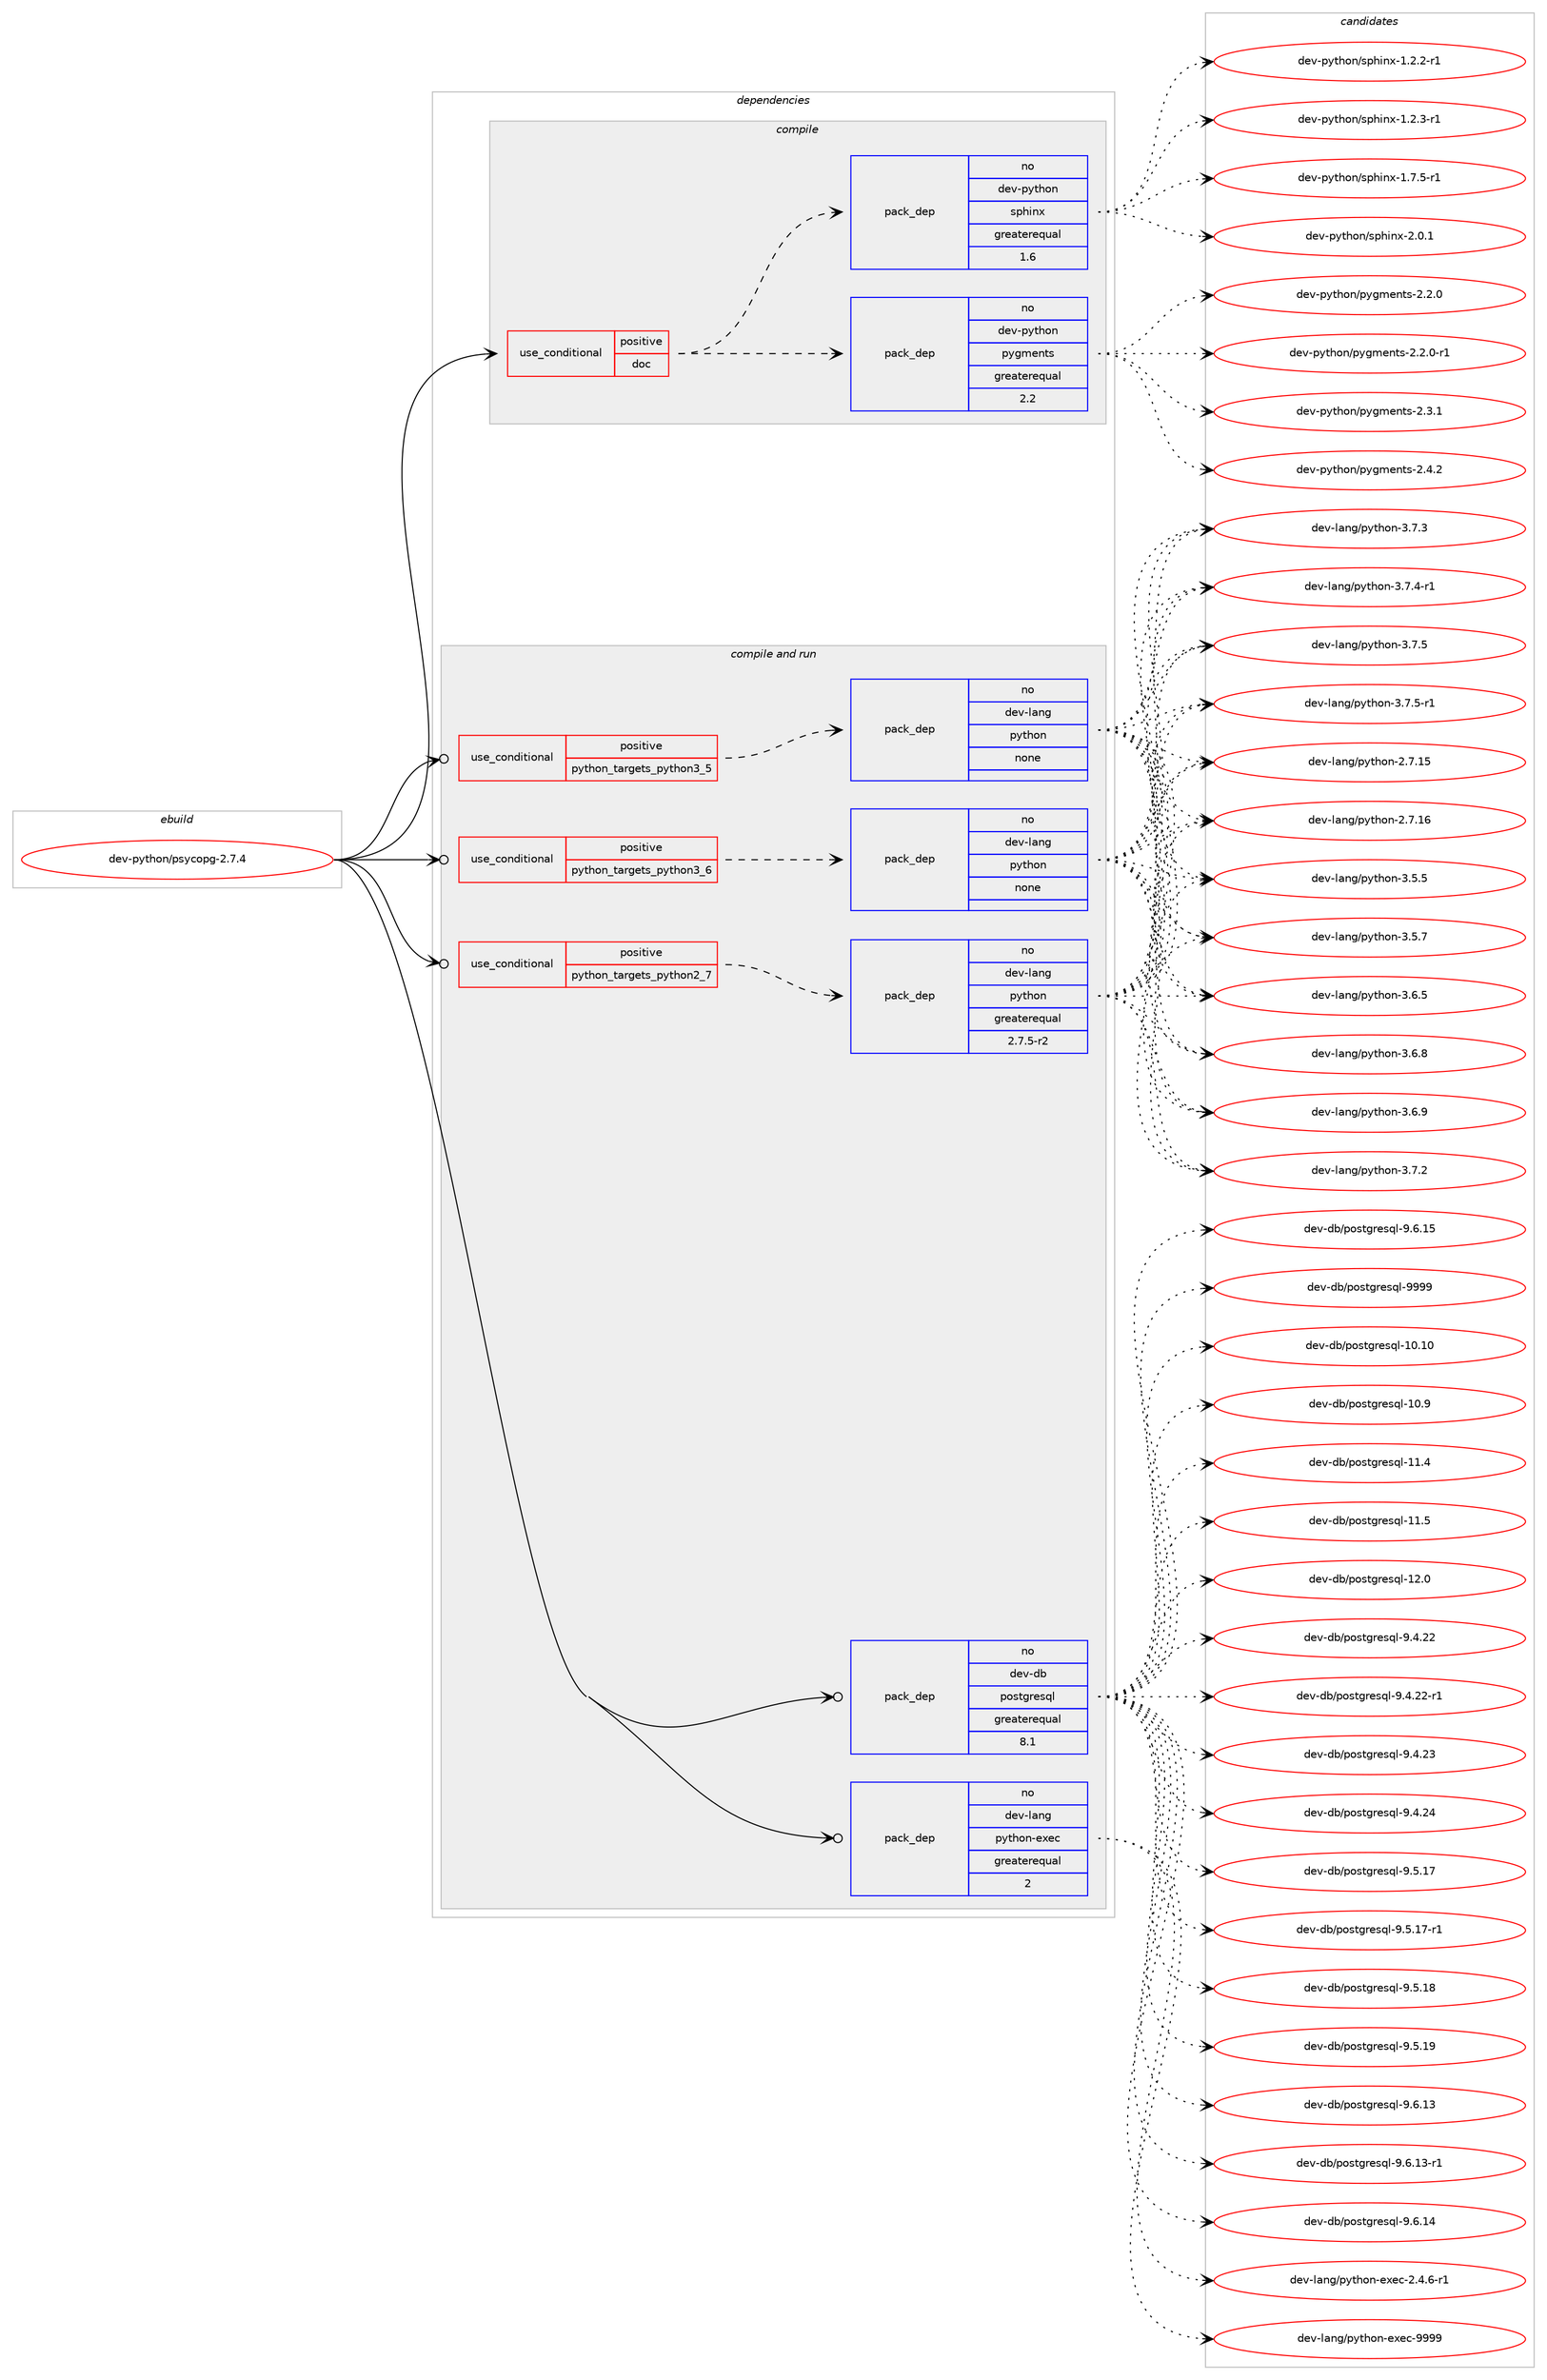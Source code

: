 digraph prolog {

# *************
# Graph options
# *************

newrank=true;
concentrate=true;
compound=true;
graph [rankdir=LR,fontname=Helvetica,fontsize=10,ranksep=1.5];#, ranksep=2.5, nodesep=0.2];
edge  [arrowhead=vee];
node  [fontname=Helvetica,fontsize=10];

# **********
# The ebuild
# **********

subgraph cluster_leftcol {
color=gray;
rank=same;
label=<<i>ebuild</i>>;
id [label="dev-python/psycopg-2.7.4", color=red, width=4, href="../dev-python/psycopg-2.7.4.svg"];
}

# ****************
# The dependencies
# ****************

subgraph cluster_midcol {
color=gray;
label=<<i>dependencies</i>>;
subgraph cluster_compile {
fillcolor="#eeeeee";
style=filled;
label=<<i>compile</i>>;
subgraph cond145040 {
dependency623426 [label=<<TABLE BORDER="0" CELLBORDER="1" CELLSPACING="0" CELLPADDING="4"><TR><TD ROWSPAN="3" CELLPADDING="10">use_conditional</TD></TR><TR><TD>positive</TD></TR><TR><TD>doc</TD></TR></TABLE>>, shape=none, color=red];
subgraph pack466542 {
dependency623427 [label=<<TABLE BORDER="0" CELLBORDER="1" CELLSPACING="0" CELLPADDING="4" WIDTH="220"><TR><TD ROWSPAN="6" CELLPADDING="30">pack_dep</TD></TR><TR><TD WIDTH="110">no</TD></TR><TR><TD>dev-python</TD></TR><TR><TD>pygments</TD></TR><TR><TD>greaterequal</TD></TR><TR><TD>2.2</TD></TR></TABLE>>, shape=none, color=blue];
}
dependency623426:e -> dependency623427:w [weight=20,style="dashed",arrowhead="vee"];
subgraph pack466543 {
dependency623428 [label=<<TABLE BORDER="0" CELLBORDER="1" CELLSPACING="0" CELLPADDING="4" WIDTH="220"><TR><TD ROWSPAN="6" CELLPADDING="30">pack_dep</TD></TR><TR><TD WIDTH="110">no</TD></TR><TR><TD>dev-python</TD></TR><TR><TD>sphinx</TD></TR><TR><TD>greaterequal</TD></TR><TR><TD>1.6</TD></TR></TABLE>>, shape=none, color=blue];
}
dependency623426:e -> dependency623428:w [weight=20,style="dashed",arrowhead="vee"];
}
id:e -> dependency623426:w [weight=20,style="solid",arrowhead="vee"];
}
subgraph cluster_compileandrun {
fillcolor="#eeeeee";
style=filled;
label=<<i>compile and run</i>>;
subgraph cond145041 {
dependency623429 [label=<<TABLE BORDER="0" CELLBORDER="1" CELLSPACING="0" CELLPADDING="4"><TR><TD ROWSPAN="3" CELLPADDING="10">use_conditional</TD></TR><TR><TD>positive</TD></TR><TR><TD>python_targets_python2_7</TD></TR></TABLE>>, shape=none, color=red];
subgraph pack466544 {
dependency623430 [label=<<TABLE BORDER="0" CELLBORDER="1" CELLSPACING="0" CELLPADDING="4" WIDTH="220"><TR><TD ROWSPAN="6" CELLPADDING="30">pack_dep</TD></TR><TR><TD WIDTH="110">no</TD></TR><TR><TD>dev-lang</TD></TR><TR><TD>python</TD></TR><TR><TD>greaterequal</TD></TR><TR><TD>2.7.5-r2</TD></TR></TABLE>>, shape=none, color=blue];
}
dependency623429:e -> dependency623430:w [weight=20,style="dashed",arrowhead="vee"];
}
id:e -> dependency623429:w [weight=20,style="solid",arrowhead="odotvee"];
subgraph cond145042 {
dependency623431 [label=<<TABLE BORDER="0" CELLBORDER="1" CELLSPACING="0" CELLPADDING="4"><TR><TD ROWSPAN="3" CELLPADDING="10">use_conditional</TD></TR><TR><TD>positive</TD></TR><TR><TD>python_targets_python3_5</TD></TR></TABLE>>, shape=none, color=red];
subgraph pack466545 {
dependency623432 [label=<<TABLE BORDER="0" CELLBORDER="1" CELLSPACING="0" CELLPADDING="4" WIDTH="220"><TR><TD ROWSPAN="6" CELLPADDING="30">pack_dep</TD></TR><TR><TD WIDTH="110">no</TD></TR><TR><TD>dev-lang</TD></TR><TR><TD>python</TD></TR><TR><TD>none</TD></TR><TR><TD></TD></TR></TABLE>>, shape=none, color=blue];
}
dependency623431:e -> dependency623432:w [weight=20,style="dashed",arrowhead="vee"];
}
id:e -> dependency623431:w [weight=20,style="solid",arrowhead="odotvee"];
subgraph cond145043 {
dependency623433 [label=<<TABLE BORDER="0" CELLBORDER="1" CELLSPACING="0" CELLPADDING="4"><TR><TD ROWSPAN="3" CELLPADDING="10">use_conditional</TD></TR><TR><TD>positive</TD></TR><TR><TD>python_targets_python3_6</TD></TR></TABLE>>, shape=none, color=red];
subgraph pack466546 {
dependency623434 [label=<<TABLE BORDER="0" CELLBORDER="1" CELLSPACING="0" CELLPADDING="4" WIDTH="220"><TR><TD ROWSPAN="6" CELLPADDING="30">pack_dep</TD></TR><TR><TD WIDTH="110">no</TD></TR><TR><TD>dev-lang</TD></TR><TR><TD>python</TD></TR><TR><TD>none</TD></TR><TR><TD></TD></TR></TABLE>>, shape=none, color=blue];
}
dependency623433:e -> dependency623434:w [weight=20,style="dashed",arrowhead="vee"];
}
id:e -> dependency623433:w [weight=20,style="solid",arrowhead="odotvee"];
subgraph pack466547 {
dependency623435 [label=<<TABLE BORDER="0" CELLBORDER="1" CELLSPACING="0" CELLPADDING="4" WIDTH="220"><TR><TD ROWSPAN="6" CELLPADDING="30">pack_dep</TD></TR><TR><TD WIDTH="110">no</TD></TR><TR><TD>dev-db</TD></TR><TR><TD>postgresql</TD></TR><TR><TD>greaterequal</TD></TR><TR><TD>8.1</TD></TR></TABLE>>, shape=none, color=blue];
}
id:e -> dependency623435:w [weight=20,style="solid",arrowhead="odotvee"];
subgraph pack466548 {
dependency623436 [label=<<TABLE BORDER="0" CELLBORDER="1" CELLSPACING="0" CELLPADDING="4" WIDTH="220"><TR><TD ROWSPAN="6" CELLPADDING="30">pack_dep</TD></TR><TR><TD WIDTH="110">no</TD></TR><TR><TD>dev-lang</TD></TR><TR><TD>python-exec</TD></TR><TR><TD>greaterequal</TD></TR><TR><TD>2</TD></TR></TABLE>>, shape=none, color=blue];
}
id:e -> dependency623436:w [weight=20,style="solid",arrowhead="odotvee"];
}
subgraph cluster_run {
fillcolor="#eeeeee";
style=filled;
label=<<i>run</i>>;
}
}

# **************
# The candidates
# **************

subgraph cluster_choices {
rank=same;
color=gray;
label=<<i>candidates</i>>;

subgraph choice466542 {
color=black;
nodesep=1;
choice1001011184511212111610411111047112121103109101110116115455046504648 [label="dev-python/pygments-2.2.0", color=red, width=4,href="../dev-python/pygments-2.2.0.svg"];
choice10010111845112121116104111110471121211031091011101161154550465046484511449 [label="dev-python/pygments-2.2.0-r1", color=red, width=4,href="../dev-python/pygments-2.2.0-r1.svg"];
choice1001011184511212111610411111047112121103109101110116115455046514649 [label="dev-python/pygments-2.3.1", color=red, width=4,href="../dev-python/pygments-2.3.1.svg"];
choice1001011184511212111610411111047112121103109101110116115455046524650 [label="dev-python/pygments-2.4.2", color=red, width=4,href="../dev-python/pygments-2.4.2.svg"];
dependency623427:e -> choice1001011184511212111610411111047112121103109101110116115455046504648:w [style=dotted,weight="100"];
dependency623427:e -> choice10010111845112121116104111110471121211031091011101161154550465046484511449:w [style=dotted,weight="100"];
dependency623427:e -> choice1001011184511212111610411111047112121103109101110116115455046514649:w [style=dotted,weight="100"];
dependency623427:e -> choice1001011184511212111610411111047112121103109101110116115455046524650:w [style=dotted,weight="100"];
}
subgraph choice466543 {
color=black;
nodesep=1;
choice10010111845112121116104111110471151121041051101204549465046504511449 [label="dev-python/sphinx-1.2.2-r1", color=red, width=4,href="../dev-python/sphinx-1.2.2-r1.svg"];
choice10010111845112121116104111110471151121041051101204549465046514511449 [label="dev-python/sphinx-1.2.3-r1", color=red, width=4,href="../dev-python/sphinx-1.2.3-r1.svg"];
choice10010111845112121116104111110471151121041051101204549465546534511449 [label="dev-python/sphinx-1.7.5-r1", color=red, width=4,href="../dev-python/sphinx-1.7.5-r1.svg"];
choice1001011184511212111610411111047115112104105110120455046484649 [label="dev-python/sphinx-2.0.1", color=red, width=4,href="../dev-python/sphinx-2.0.1.svg"];
dependency623428:e -> choice10010111845112121116104111110471151121041051101204549465046504511449:w [style=dotted,weight="100"];
dependency623428:e -> choice10010111845112121116104111110471151121041051101204549465046514511449:w [style=dotted,weight="100"];
dependency623428:e -> choice10010111845112121116104111110471151121041051101204549465546534511449:w [style=dotted,weight="100"];
dependency623428:e -> choice1001011184511212111610411111047115112104105110120455046484649:w [style=dotted,weight="100"];
}
subgraph choice466544 {
color=black;
nodesep=1;
choice10010111845108971101034711212111610411111045504655464953 [label="dev-lang/python-2.7.15", color=red, width=4,href="../dev-lang/python-2.7.15.svg"];
choice10010111845108971101034711212111610411111045504655464954 [label="dev-lang/python-2.7.16", color=red, width=4,href="../dev-lang/python-2.7.16.svg"];
choice100101118451089711010347112121116104111110455146534653 [label="dev-lang/python-3.5.5", color=red, width=4,href="../dev-lang/python-3.5.5.svg"];
choice100101118451089711010347112121116104111110455146534655 [label="dev-lang/python-3.5.7", color=red, width=4,href="../dev-lang/python-3.5.7.svg"];
choice100101118451089711010347112121116104111110455146544653 [label="dev-lang/python-3.6.5", color=red, width=4,href="../dev-lang/python-3.6.5.svg"];
choice100101118451089711010347112121116104111110455146544656 [label="dev-lang/python-3.6.8", color=red, width=4,href="../dev-lang/python-3.6.8.svg"];
choice100101118451089711010347112121116104111110455146544657 [label="dev-lang/python-3.6.9", color=red, width=4,href="../dev-lang/python-3.6.9.svg"];
choice100101118451089711010347112121116104111110455146554650 [label="dev-lang/python-3.7.2", color=red, width=4,href="../dev-lang/python-3.7.2.svg"];
choice100101118451089711010347112121116104111110455146554651 [label="dev-lang/python-3.7.3", color=red, width=4,href="../dev-lang/python-3.7.3.svg"];
choice1001011184510897110103471121211161041111104551465546524511449 [label="dev-lang/python-3.7.4-r1", color=red, width=4,href="../dev-lang/python-3.7.4-r1.svg"];
choice100101118451089711010347112121116104111110455146554653 [label="dev-lang/python-3.7.5", color=red, width=4,href="../dev-lang/python-3.7.5.svg"];
choice1001011184510897110103471121211161041111104551465546534511449 [label="dev-lang/python-3.7.5-r1", color=red, width=4,href="../dev-lang/python-3.7.5-r1.svg"];
dependency623430:e -> choice10010111845108971101034711212111610411111045504655464953:w [style=dotted,weight="100"];
dependency623430:e -> choice10010111845108971101034711212111610411111045504655464954:w [style=dotted,weight="100"];
dependency623430:e -> choice100101118451089711010347112121116104111110455146534653:w [style=dotted,weight="100"];
dependency623430:e -> choice100101118451089711010347112121116104111110455146534655:w [style=dotted,weight="100"];
dependency623430:e -> choice100101118451089711010347112121116104111110455146544653:w [style=dotted,weight="100"];
dependency623430:e -> choice100101118451089711010347112121116104111110455146544656:w [style=dotted,weight="100"];
dependency623430:e -> choice100101118451089711010347112121116104111110455146544657:w [style=dotted,weight="100"];
dependency623430:e -> choice100101118451089711010347112121116104111110455146554650:w [style=dotted,weight="100"];
dependency623430:e -> choice100101118451089711010347112121116104111110455146554651:w [style=dotted,weight="100"];
dependency623430:e -> choice1001011184510897110103471121211161041111104551465546524511449:w [style=dotted,weight="100"];
dependency623430:e -> choice100101118451089711010347112121116104111110455146554653:w [style=dotted,weight="100"];
dependency623430:e -> choice1001011184510897110103471121211161041111104551465546534511449:w [style=dotted,weight="100"];
}
subgraph choice466545 {
color=black;
nodesep=1;
choice10010111845108971101034711212111610411111045504655464953 [label="dev-lang/python-2.7.15", color=red, width=4,href="../dev-lang/python-2.7.15.svg"];
choice10010111845108971101034711212111610411111045504655464954 [label="dev-lang/python-2.7.16", color=red, width=4,href="../dev-lang/python-2.7.16.svg"];
choice100101118451089711010347112121116104111110455146534653 [label="dev-lang/python-3.5.5", color=red, width=4,href="../dev-lang/python-3.5.5.svg"];
choice100101118451089711010347112121116104111110455146534655 [label="dev-lang/python-3.5.7", color=red, width=4,href="../dev-lang/python-3.5.7.svg"];
choice100101118451089711010347112121116104111110455146544653 [label="dev-lang/python-3.6.5", color=red, width=4,href="../dev-lang/python-3.6.5.svg"];
choice100101118451089711010347112121116104111110455146544656 [label="dev-lang/python-3.6.8", color=red, width=4,href="../dev-lang/python-3.6.8.svg"];
choice100101118451089711010347112121116104111110455146544657 [label="dev-lang/python-3.6.9", color=red, width=4,href="../dev-lang/python-3.6.9.svg"];
choice100101118451089711010347112121116104111110455146554650 [label="dev-lang/python-3.7.2", color=red, width=4,href="../dev-lang/python-3.7.2.svg"];
choice100101118451089711010347112121116104111110455146554651 [label="dev-lang/python-3.7.3", color=red, width=4,href="../dev-lang/python-3.7.3.svg"];
choice1001011184510897110103471121211161041111104551465546524511449 [label="dev-lang/python-3.7.4-r1", color=red, width=4,href="../dev-lang/python-3.7.4-r1.svg"];
choice100101118451089711010347112121116104111110455146554653 [label="dev-lang/python-3.7.5", color=red, width=4,href="../dev-lang/python-3.7.5.svg"];
choice1001011184510897110103471121211161041111104551465546534511449 [label="dev-lang/python-3.7.5-r1", color=red, width=4,href="../dev-lang/python-3.7.5-r1.svg"];
dependency623432:e -> choice10010111845108971101034711212111610411111045504655464953:w [style=dotted,weight="100"];
dependency623432:e -> choice10010111845108971101034711212111610411111045504655464954:w [style=dotted,weight="100"];
dependency623432:e -> choice100101118451089711010347112121116104111110455146534653:w [style=dotted,weight="100"];
dependency623432:e -> choice100101118451089711010347112121116104111110455146534655:w [style=dotted,weight="100"];
dependency623432:e -> choice100101118451089711010347112121116104111110455146544653:w [style=dotted,weight="100"];
dependency623432:e -> choice100101118451089711010347112121116104111110455146544656:w [style=dotted,weight="100"];
dependency623432:e -> choice100101118451089711010347112121116104111110455146544657:w [style=dotted,weight="100"];
dependency623432:e -> choice100101118451089711010347112121116104111110455146554650:w [style=dotted,weight="100"];
dependency623432:e -> choice100101118451089711010347112121116104111110455146554651:w [style=dotted,weight="100"];
dependency623432:e -> choice1001011184510897110103471121211161041111104551465546524511449:w [style=dotted,weight="100"];
dependency623432:e -> choice100101118451089711010347112121116104111110455146554653:w [style=dotted,weight="100"];
dependency623432:e -> choice1001011184510897110103471121211161041111104551465546534511449:w [style=dotted,weight="100"];
}
subgraph choice466546 {
color=black;
nodesep=1;
choice10010111845108971101034711212111610411111045504655464953 [label="dev-lang/python-2.7.15", color=red, width=4,href="../dev-lang/python-2.7.15.svg"];
choice10010111845108971101034711212111610411111045504655464954 [label="dev-lang/python-2.7.16", color=red, width=4,href="../dev-lang/python-2.7.16.svg"];
choice100101118451089711010347112121116104111110455146534653 [label="dev-lang/python-3.5.5", color=red, width=4,href="../dev-lang/python-3.5.5.svg"];
choice100101118451089711010347112121116104111110455146534655 [label="dev-lang/python-3.5.7", color=red, width=4,href="../dev-lang/python-3.5.7.svg"];
choice100101118451089711010347112121116104111110455146544653 [label="dev-lang/python-3.6.5", color=red, width=4,href="../dev-lang/python-3.6.5.svg"];
choice100101118451089711010347112121116104111110455146544656 [label="dev-lang/python-3.6.8", color=red, width=4,href="../dev-lang/python-3.6.8.svg"];
choice100101118451089711010347112121116104111110455146544657 [label="dev-lang/python-3.6.9", color=red, width=4,href="../dev-lang/python-3.6.9.svg"];
choice100101118451089711010347112121116104111110455146554650 [label="dev-lang/python-3.7.2", color=red, width=4,href="../dev-lang/python-3.7.2.svg"];
choice100101118451089711010347112121116104111110455146554651 [label="dev-lang/python-3.7.3", color=red, width=4,href="../dev-lang/python-3.7.3.svg"];
choice1001011184510897110103471121211161041111104551465546524511449 [label="dev-lang/python-3.7.4-r1", color=red, width=4,href="../dev-lang/python-3.7.4-r1.svg"];
choice100101118451089711010347112121116104111110455146554653 [label="dev-lang/python-3.7.5", color=red, width=4,href="../dev-lang/python-3.7.5.svg"];
choice1001011184510897110103471121211161041111104551465546534511449 [label="dev-lang/python-3.7.5-r1", color=red, width=4,href="../dev-lang/python-3.7.5-r1.svg"];
dependency623434:e -> choice10010111845108971101034711212111610411111045504655464953:w [style=dotted,weight="100"];
dependency623434:e -> choice10010111845108971101034711212111610411111045504655464954:w [style=dotted,weight="100"];
dependency623434:e -> choice100101118451089711010347112121116104111110455146534653:w [style=dotted,weight="100"];
dependency623434:e -> choice100101118451089711010347112121116104111110455146534655:w [style=dotted,weight="100"];
dependency623434:e -> choice100101118451089711010347112121116104111110455146544653:w [style=dotted,weight="100"];
dependency623434:e -> choice100101118451089711010347112121116104111110455146544656:w [style=dotted,weight="100"];
dependency623434:e -> choice100101118451089711010347112121116104111110455146544657:w [style=dotted,weight="100"];
dependency623434:e -> choice100101118451089711010347112121116104111110455146554650:w [style=dotted,weight="100"];
dependency623434:e -> choice100101118451089711010347112121116104111110455146554651:w [style=dotted,weight="100"];
dependency623434:e -> choice1001011184510897110103471121211161041111104551465546524511449:w [style=dotted,weight="100"];
dependency623434:e -> choice100101118451089711010347112121116104111110455146554653:w [style=dotted,weight="100"];
dependency623434:e -> choice1001011184510897110103471121211161041111104551465546534511449:w [style=dotted,weight="100"];
}
subgraph choice466547 {
color=black;
nodesep=1;
choice100101118451009847112111115116103114101115113108454948464948 [label="dev-db/postgresql-10.10", color=red, width=4,href="../dev-db/postgresql-10.10.svg"];
choice1001011184510098471121111151161031141011151131084549484657 [label="dev-db/postgresql-10.9", color=red, width=4,href="../dev-db/postgresql-10.9.svg"];
choice1001011184510098471121111151161031141011151131084549494652 [label="dev-db/postgresql-11.4", color=red, width=4,href="../dev-db/postgresql-11.4.svg"];
choice1001011184510098471121111151161031141011151131084549494653 [label="dev-db/postgresql-11.5", color=red, width=4,href="../dev-db/postgresql-11.5.svg"];
choice1001011184510098471121111151161031141011151131084549504648 [label="dev-db/postgresql-12.0", color=red, width=4,href="../dev-db/postgresql-12.0.svg"];
choice10010111845100984711211111511610311410111511310845574652465050 [label="dev-db/postgresql-9.4.22", color=red, width=4,href="../dev-db/postgresql-9.4.22.svg"];
choice100101118451009847112111115116103114101115113108455746524650504511449 [label="dev-db/postgresql-9.4.22-r1", color=red, width=4,href="../dev-db/postgresql-9.4.22-r1.svg"];
choice10010111845100984711211111511610311410111511310845574652465051 [label="dev-db/postgresql-9.4.23", color=red, width=4,href="../dev-db/postgresql-9.4.23.svg"];
choice10010111845100984711211111511610311410111511310845574652465052 [label="dev-db/postgresql-9.4.24", color=red, width=4,href="../dev-db/postgresql-9.4.24.svg"];
choice10010111845100984711211111511610311410111511310845574653464955 [label="dev-db/postgresql-9.5.17", color=red, width=4,href="../dev-db/postgresql-9.5.17.svg"];
choice100101118451009847112111115116103114101115113108455746534649554511449 [label="dev-db/postgresql-9.5.17-r1", color=red, width=4,href="../dev-db/postgresql-9.5.17-r1.svg"];
choice10010111845100984711211111511610311410111511310845574653464956 [label="dev-db/postgresql-9.5.18", color=red, width=4,href="../dev-db/postgresql-9.5.18.svg"];
choice10010111845100984711211111511610311410111511310845574653464957 [label="dev-db/postgresql-9.5.19", color=red, width=4,href="../dev-db/postgresql-9.5.19.svg"];
choice10010111845100984711211111511610311410111511310845574654464951 [label="dev-db/postgresql-9.6.13", color=red, width=4,href="../dev-db/postgresql-9.6.13.svg"];
choice100101118451009847112111115116103114101115113108455746544649514511449 [label="dev-db/postgresql-9.6.13-r1", color=red, width=4,href="../dev-db/postgresql-9.6.13-r1.svg"];
choice10010111845100984711211111511610311410111511310845574654464952 [label="dev-db/postgresql-9.6.14", color=red, width=4,href="../dev-db/postgresql-9.6.14.svg"];
choice10010111845100984711211111511610311410111511310845574654464953 [label="dev-db/postgresql-9.6.15", color=red, width=4,href="../dev-db/postgresql-9.6.15.svg"];
choice1001011184510098471121111151161031141011151131084557575757 [label="dev-db/postgresql-9999", color=red, width=4,href="../dev-db/postgresql-9999.svg"];
dependency623435:e -> choice100101118451009847112111115116103114101115113108454948464948:w [style=dotted,weight="100"];
dependency623435:e -> choice1001011184510098471121111151161031141011151131084549484657:w [style=dotted,weight="100"];
dependency623435:e -> choice1001011184510098471121111151161031141011151131084549494652:w [style=dotted,weight="100"];
dependency623435:e -> choice1001011184510098471121111151161031141011151131084549494653:w [style=dotted,weight="100"];
dependency623435:e -> choice1001011184510098471121111151161031141011151131084549504648:w [style=dotted,weight="100"];
dependency623435:e -> choice10010111845100984711211111511610311410111511310845574652465050:w [style=dotted,weight="100"];
dependency623435:e -> choice100101118451009847112111115116103114101115113108455746524650504511449:w [style=dotted,weight="100"];
dependency623435:e -> choice10010111845100984711211111511610311410111511310845574652465051:w [style=dotted,weight="100"];
dependency623435:e -> choice10010111845100984711211111511610311410111511310845574652465052:w [style=dotted,weight="100"];
dependency623435:e -> choice10010111845100984711211111511610311410111511310845574653464955:w [style=dotted,weight="100"];
dependency623435:e -> choice100101118451009847112111115116103114101115113108455746534649554511449:w [style=dotted,weight="100"];
dependency623435:e -> choice10010111845100984711211111511610311410111511310845574653464956:w [style=dotted,weight="100"];
dependency623435:e -> choice10010111845100984711211111511610311410111511310845574653464957:w [style=dotted,weight="100"];
dependency623435:e -> choice10010111845100984711211111511610311410111511310845574654464951:w [style=dotted,weight="100"];
dependency623435:e -> choice100101118451009847112111115116103114101115113108455746544649514511449:w [style=dotted,weight="100"];
dependency623435:e -> choice10010111845100984711211111511610311410111511310845574654464952:w [style=dotted,weight="100"];
dependency623435:e -> choice10010111845100984711211111511610311410111511310845574654464953:w [style=dotted,weight="100"];
dependency623435:e -> choice1001011184510098471121111151161031141011151131084557575757:w [style=dotted,weight="100"];
}
subgraph choice466548 {
color=black;
nodesep=1;
choice10010111845108971101034711212111610411111045101120101994550465246544511449 [label="dev-lang/python-exec-2.4.6-r1", color=red, width=4,href="../dev-lang/python-exec-2.4.6-r1.svg"];
choice10010111845108971101034711212111610411111045101120101994557575757 [label="dev-lang/python-exec-9999", color=red, width=4,href="../dev-lang/python-exec-9999.svg"];
dependency623436:e -> choice10010111845108971101034711212111610411111045101120101994550465246544511449:w [style=dotted,weight="100"];
dependency623436:e -> choice10010111845108971101034711212111610411111045101120101994557575757:w [style=dotted,weight="100"];
}
}

}
